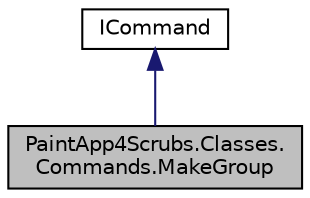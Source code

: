 digraph "PaintApp4Scrubs.Classes.Commands.MakeGroup"
{
 // LATEX_PDF_SIZE
  edge [fontname="Helvetica",fontsize="10",labelfontname="Helvetica",labelfontsize="10"];
  node [fontname="Helvetica",fontsize="10",shape=record];
  Node1 [label="PaintApp4Scrubs.Classes.\lCommands.MakeGroup",height=0.2,width=0.4,color="black", fillcolor="grey75", style="filled", fontcolor="black",tooltip="Makes a group of multiple selected objects"];
  Node2 -> Node1 [dir="back",color="midnightblue",fontsize="10",style="solid",fontname="Helvetica"];
  Node2 [label="ICommand",height=0.2,width=0.4,color="black", fillcolor="white", style="filled",URL="$interface_paint_app4_scrubs_1_1_interfaces_1_1_i_command.html",tooltip="the command interface"];
}
